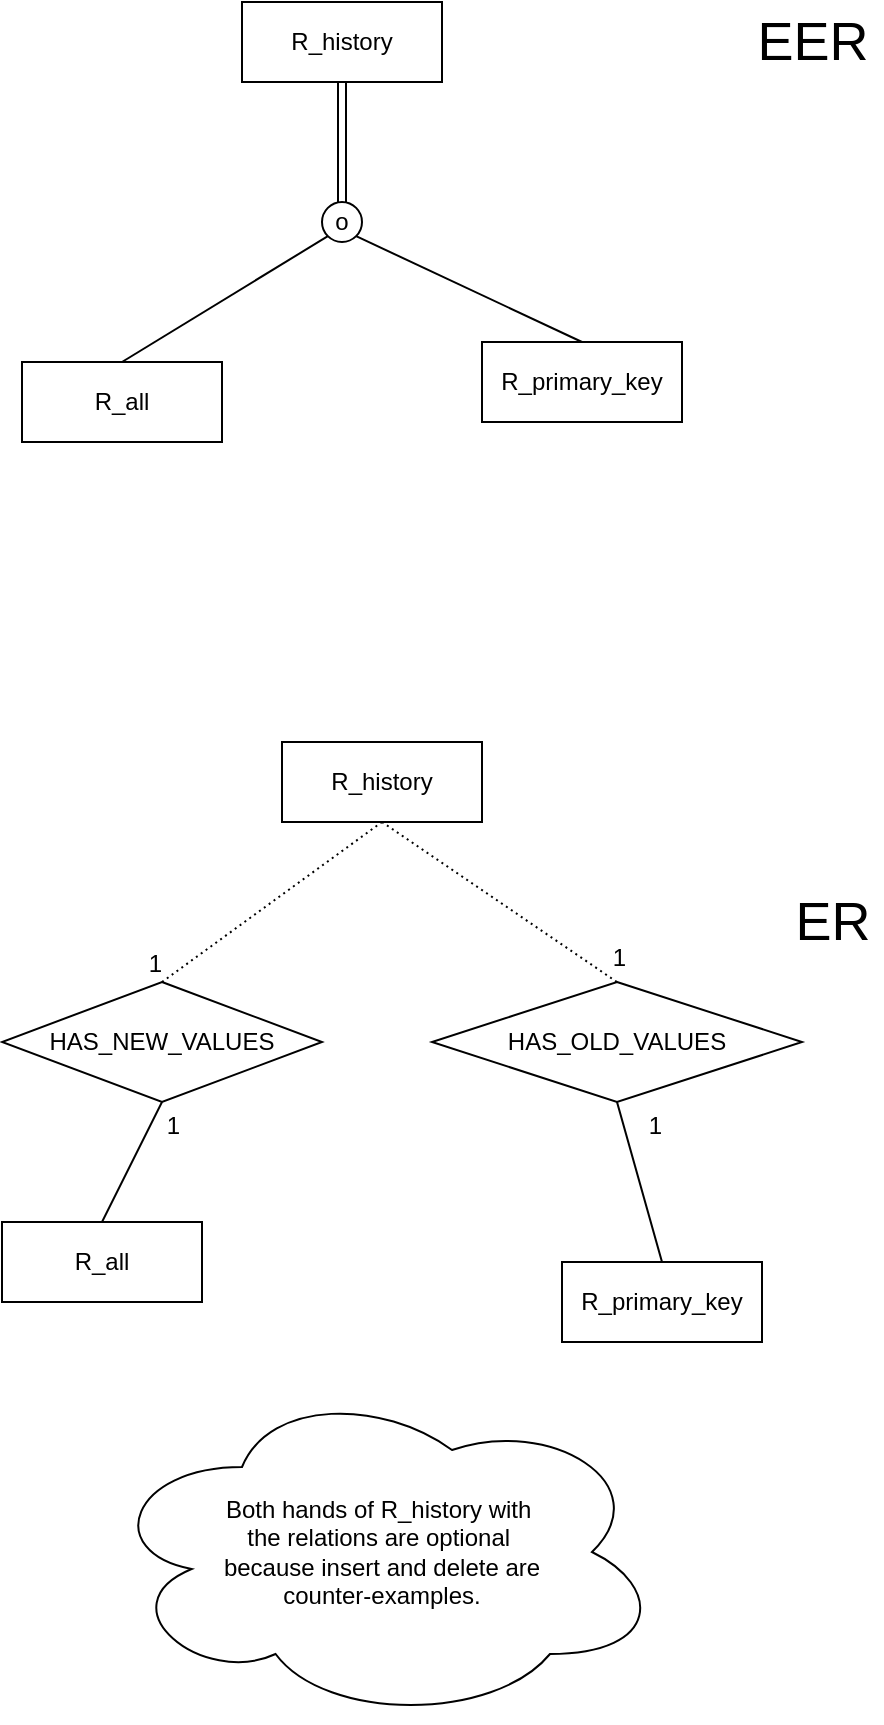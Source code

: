 <mxfile version="14.6.13" type="device"><diagram id="R2lEEEUBdFMjLlhIrx00" name="Page-1"><mxGraphModel dx="990" dy="616" grid="1" gridSize="10" guides="1" tooltips="1" connect="1" arrows="1" fold="1" page="1" pageScale="1" pageWidth="850" pageHeight="1100" math="0" shadow="0" extFonts="Permanent Marker^https://fonts.googleapis.com/css?family=Permanent+Marker"><root><mxCell id="0"/><mxCell id="1" parent="0"/><mxCell id="Q2UZU2mDM0RU9ZWfzVsb-6" style="rounded=0;orthogonalLoop=1;jettySize=auto;html=1;exitX=0.5;exitY=0;exitDx=0;exitDy=0;entryX=0;entryY=1;entryDx=0;entryDy=0;endArrow=none;endFill=0;" parent="1" source="Q2UZU2mDM0RU9ZWfzVsb-1" target="Q2UZU2mDM0RU9ZWfzVsb-4" edge="1"><mxGeometry relative="1" as="geometry"/></mxCell><mxCell id="Q2UZU2mDM0RU9ZWfzVsb-1" value="R_all" style="whiteSpace=wrap;html=1;align=center;" parent="1" vertex="1"><mxGeometry x="220" y="370" width="100" height="40" as="geometry"/></mxCell><mxCell id="Q2UZU2mDM0RU9ZWfzVsb-2" value="R_primary_key" style="whiteSpace=wrap;html=1;align=center;" parent="1" vertex="1"><mxGeometry x="450" y="360" width="100" height="40" as="geometry"/></mxCell><mxCell id="Q2UZU2mDM0RU9ZWfzVsb-3" value="R_history" style="whiteSpace=wrap;html=1;align=center;" parent="1" vertex="1"><mxGeometry x="330" y="190" width="100" height="40" as="geometry"/></mxCell><mxCell id="Q2UZU2mDM0RU9ZWfzVsb-5" style="edgeStyle=orthogonalEdgeStyle;rounded=0;orthogonalLoop=1;jettySize=auto;html=1;exitX=0.5;exitY=0;exitDx=0;exitDy=0;entryX=0.5;entryY=1;entryDx=0;entryDy=0;endArrow=none;endFill=0;shape=link;" parent="1" source="Q2UZU2mDM0RU9ZWfzVsb-4" target="Q2UZU2mDM0RU9ZWfzVsb-3" edge="1"><mxGeometry relative="1" as="geometry"/></mxCell><mxCell id="Q2UZU2mDM0RU9ZWfzVsb-7" style="edgeStyle=none;rounded=0;orthogonalLoop=1;jettySize=auto;html=1;exitX=1;exitY=1;exitDx=0;exitDy=0;entryX=0.5;entryY=0;entryDx=0;entryDy=0;endArrow=none;endFill=0;" parent="1" source="Q2UZU2mDM0RU9ZWfzVsb-4" target="Q2UZU2mDM0RU9ZWfzVsb-2" edge="1"><mxGeometry relative="1" as="geometry"/></mxCell><mxCell id="Q2UZU2mDM0RU9ZWfzVsb-4" value="o" style="ellipse;whiteSpace=wrap;html=1;aspect=fixed;" parent="1" vertex="1"><mxGeometry x="370" y="290" width="20" height="20" as="geometry"/></mxCell><mxCell id="Q2UZU2mDM0RU9ZWfzVsb-9" value="R_all" style="whiteSpace=wrap;html=1;align=center;" parent="1" vertex="1"><mxGeometry x="210" y="800" width="100" height="40" as="geometry"/></mxCell><mxCell id="Q2UZU2mDM0RU9ZWfzVsb-10" value="R_primary_key" style="whiteSpace=wrap;html=1;align=center;" parent="1" vertex="1"><mxGeometry x="490" y="820" width="100" height="40" as="geometry"/></mxCell><mxCell id="Q2UZU2mDM0RU9ZWfzVsb-11" value="R_history" style="whiteSpace=wrap;html=1;align=center;" parent="1" vertex="1"><mxGeometry x="350" y="560" width="100" height="40" as="geometry"/></mxCell><mxCell id="Q2UZU2mDM0RU9ZWfzVsb-15" value="HAS_NEW_VALUES" style="shape=rhombus;perimeter=rhombusPerimeter;whiteSpace=wrap;html=1;align=center;" parent="1" vertex="1"><mxGeometry x="210" y="680" width="160" height="60" as="geometry"/></mxCell><mxCell id="Q2UZU2mDM0RU9ZWfzVsb-16" value="HAS_OLD_VALUES" style="shape=rhombus;perimeter=rhombusPerimeter;whiteSpace=wrap;html=1;align=center;" parent="1" vertex="1"><mxGeometry x="425" y="680" width="185" height="60" as="geometry"/></mxCell><mxCell id="Q2UZU2mDM0RU9ZWfzVsb-19" value="" style="endArrow=none;html=1;rounded=0;dashed=1;dashPattern=1 2;exitX=0.5;exitY=1;exitDx=0;exitDy=0;entryX=0.5;entryY=0;entryDx=0;entryDy=0;" parent="1" source="Q2UZU2mDM0RU9ZWfzVsb-11" target="Q2UZU2mDM0RU9ZWfzVsb-15" edge="1"><mxGeometry relative="1" as="geometry"><mxPoint x="250" y="660" as="sourcePoint"/><mxPoint x="410" y="660" as="targetPoint"/></mxGeometry></mxCell><mxCell id="Q2UZU2mDM0RU9ZWfzVsb-20" value="1" style="resizable=0;html=1;align=right;verticalAlign=bottom;" parent="Q2UZU2mDM0RU9ZWfzVsb-19" connectable="0" vertex="1"><mxGeometry x="1" relative="1" as="geometry"/></mxCell><mxCell id="Q2UZU2mDM0RU9ZWfzVsb-21" value="" style="endArrow=none;html=1;rounded=0;dashed=1;dashPattern=1 2;exitX=0.5;exitY=1;exitDx=0;exitDy=0;entryX=0.5;entryY=0;entryDx=0;entryDy=0;" parent="1" source="Q2UZU2mDM0RU9ZWfzVsb-11" target="Q2UZU2mDM0RU9ZWfzVsb-16" edge="1"><mxGeometry relative="1" as="geometry"><mxPoint x="410" y="610" as="sourcePoint"/><mxPoint x="420" y="670" as="targetPoint"/></mxGeometry></mxCell><mxCell id="Q2UZU2mDM0RU9ZWfzVsb-22" value="1" style="resizable=0;html=1;align=right;verticalAlign=bottom;" parent="Q2UZU2mDM0RU9ZWfzVsb-21" connectable="0" vertex="1"><mxGeometry x="1" relative="1" as="geometry"><mxPoint x="5" y="-3" as="offset"/></mxGeometry></mxCell><mxCell id="Q2UZU2mDM0RU9ZWfzVsb-24" value="" style="endArrow=none;html=1;rounded=0;exitX=0.5;exitY=0;exitDx=0;exitDy=0;entryX=0.5;entryY=1;entryDx=0;entryDy=0;" parent="1" source="Q2UZU2mDM0RU9ZWfzVsb-9" target="Q2UZU2mDM0RU9ZWfzVsb-15" edge="1"><mxGeometry relative="1" as="geometry"><mxPoint x="250" y="660" as="sourcePoint"/><mxPoint x="410" y="660" as="targetPoint"/></mxGeometry></mxCell><mxCell id="Q2UZU2mDM0RU9ZWfzVsb-25" value="1" style="resizable=0;html=1;align=right;verticalAlign=bottom;" parent="Q2UZU2mDM0RU9ZWfzVsb-24" connectable="0" vertex="1"><mxGeometry x="1" relative="1" as="geometry"><mxPoint x="10" y="20" as="offset"/></mxGeometry></mxCell><mxCell id="Q2UZU2mDM0RU9ZWfzVsb-26" value="" style="endArrow=none;html=1;rounded=0;entryX=0.5;entryY=1;entryDx=0;entryDy=0;exitX=0.5;exitY=0;exitDx=0;exitDy=0;" parent="1" source="Q2UZU2mDM0RU9ZWfzVsb-10" target="Q2UZU2mDM0RU9ZWfzVsb-16" edge="1"><mxGeometry relative="1" as="geometry"><mxPoint x="250" y="660" as="sourcePoint"/><mxPoint x="410" y="660" as="targetPoint"/></mxGeometry></mxCell><mxCell id="Q2UZU2mDM0RU9ZWfzVsb-27" value="1" style="resizable=0;html=1;align=right;verticalAlign=bottom;" parent="Q2UZU2mDM0RU9ZWfzVsb-26" connectable="0" vertex="1"><mxGeometry x="1" relative="1" as="geometry"><mxPoint x="23" y="20" as="offset"/></mxGeometry></mxCell><mxCell id="Q2UZU2mDM0RU9ZWfzVsb-28" value="&lt;font style=&quot;font-size: 27px&quot;&gt;ER&lt;/font&gt;" style="text;html=1;align=center;verticalAlign=middle;resizable=0;points=[];autosize=1;strokeColor=none;" parent="1" vertex="1"><mxGeometry x="600" y="640" width="50" height="20" as="geometry"/></mxCell><mxCell id="Q2UZU2mDM0RU9ZWfzVsb-29" value="&lt;font style=&quot;font-size: 27px&quot;&gt;EER&lt;/font&gt;" style="text;html=1;align=center;verticalAlign=middle;resizable=0;points=[];autosize=1;strokeColor=none;" parent="1" vertex="1"><mxGeometry x="580" y="200" width="70" height="20" as="geometry"/></mxCell><mxCell id="hl__wT7AyM0q_caSoDqr-1" value="Both hands of R_history with&amp;nbsp;&lt;br&gt;the relations are optional&amp;nbsp;&lt;br&gt;because insert and delete are&lt;br&gt;counter-examples." style="ellipse;shape=cloud;whiteSpace=wrap;html=1;" parent="1" vertex="1"><mxGeometry x="260" y="880" width="280" height="170" as="geometry"/></mxCell></root></mxGraphModel></diagram></mxfile>